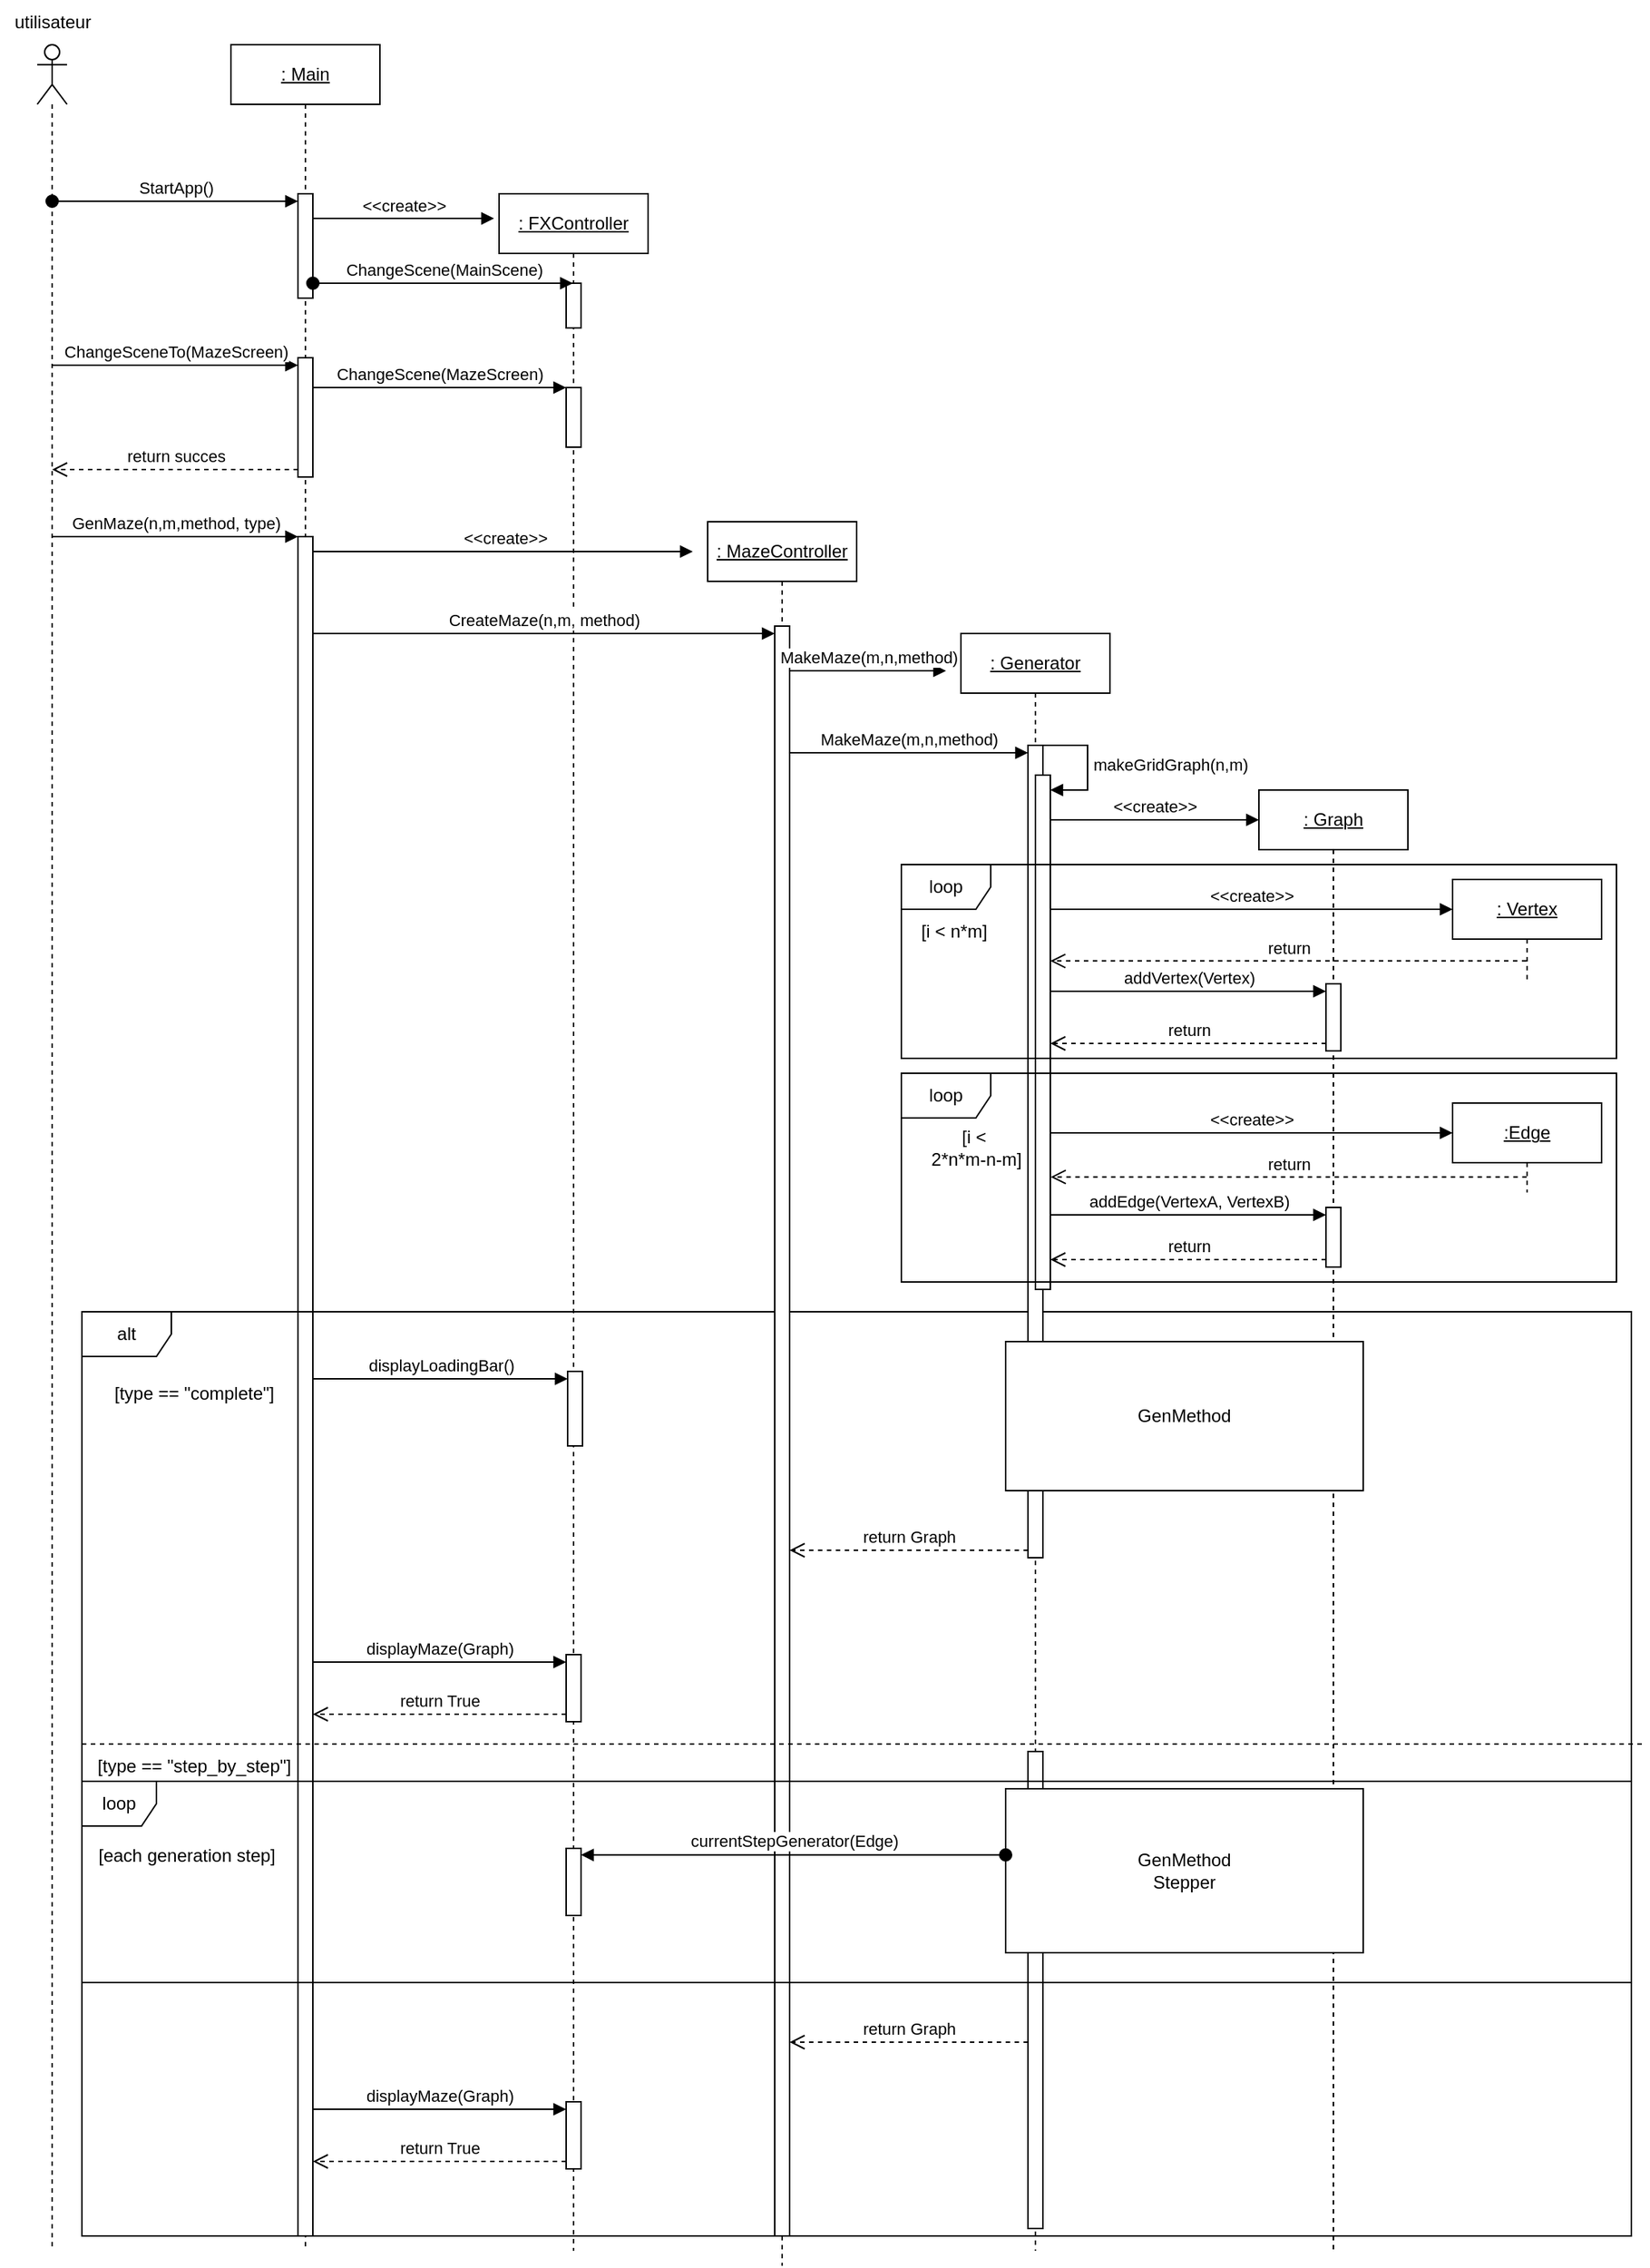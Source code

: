 <mxfile>
    <diagram name="Page-1" id="IkOOb1YIsuJRBEpDu00r">
        <mxGraphModel dx="1649" dy="762" grid="1" gridSize="10" guides="1" tooltips="1" connect="1" arrows="1" fold="1" page="1" pageScale="1" pageWidth="827" pageHeight="1169" math="0" shadow="0">
            <root>
                <mxCell id="0"/>
                <mxCell id="1" parent="0"/>
                <mxCell id="ZBPYpFlRpq4H9dJQW1go-1" value="" style="shape=umlLifeline;perimeter=lifelinePerimeter;whiteSpace=wrap;html=1;container=1;dropTarget=0;collapsible=0;recursiveResize=0;outlineConnect=0;portConstraint=eastwest;newEdgeStyle={&quot;curved&quot;:0,&quot;rounded&quot;:0};participant=umlActor;" parent="1" vertex="1">
                    <mxGeometry x="30" y="160" width="20" height="1480" as="geometry"/>
                </mxCell>
                <mxCell id="ZBPYpFlRpq4H9dJQW1go-2" value="&lt;u&gt;: Main&lt;/u&gt;" style="shape=umlLifeline;perimeter=lifelinePerimeter;whiteSpace=wrap;html=1;container=1;dropTarget=0;collapsible=0;recursiveResize=0;outlineConnect=0;portConstraint=eastwest;newEdgeStyle={&quot;curved&quot;:0,&quot;rounded&quot;:0};" parent="1" vertex="1">
                    <mxGeometry x="160" y="160" width="100" height="1480" as="geometry"/>
                </mxCell>
                <mxCell id="ZBPYpFlRpq4H9dJQW1go-7" value="" style="html=1;points=[[0,0,0,0,5],[0,1,0,0,-5],[1,0,0,0,5],[1,1,0,0,-5]];perimeter=orthogonalPerimeter;outlineConnect=0;targetShapes=umlLifeline;portConstraint=eastwest;newEdgeStyle={&quot;curved&quot;:0,&quot;rounded&quot;:0};" parent="ZBPYpFlRpq4H9dJQW1go-2" vertex="1">
                    <mxGeometry x="45" y="100" width="10" height="70" as="geometry"/>
                </mxCell>
                <mxCell id="ZBPYpFlRpq4H9dJQW1go-14" value="" style="html=1;points=[[0,0,0,0,5],[0,1,0,0,-5],[1,0,0,0,5],[1,1,0,0,-5]];perimeter=orthogonalPerimeter;outlineConnect=0;targetShapes=umlLifeline;portConstraint=eastwest;newEdgeStyle={&quot;curved&quot;:0,&quot;rounded&quot;:0};" parent="ZBPYpFlRpq4H9dJQW1go-2" vertex="1">
                    <mxGeometry x="45" y="210" width="10" height="80" as="geometry"/>
                </mxCell>
                <mxCell id="ZBPYpFlRpq4H9dJQW1go-20" value="" style="html=1;points=[[0,0,0,0,5],[0,1,0,0,-5],[1,0,0,0,5],[1,1,0,0,-5]];perimeter=orthogonalPerimeter;outlineConnect=0;targetShapes=umlLifeline;portConstraint=eastwest;newEdgeStyle={&quot;curved&quot;:0,&quot;rounded&quot;:0};" parent="ZBPYpFlRpq4H9dJQW1go-2" vertex="1">
                    <mxGeometry x="45" y="330" width="10" height="1140" as="geometry"/>
                </mxCell>
                <mxCell id="ZBPYpFlRpq4H9dJQW1go-3" value="utilisateur" style="text;html=1;align=center;verticalAlign=middle;resizable=0;points=[];autosize=1;strokeColor=none;fillColor=none;" parent="1" vertex="1">
                    <mxGeometry x="5" y="130" width="70" height="30" as="geometry"/>
                </mxCell>
                <mxCell id="ZBPYpFlRpq4H9dJQW1go-6" value="&amp;lt;&amp;lt;create&amp;gt;&amp;gt;" style="html=1;verticalAlign=bottom;endArrow=block;curved=0;rounded=0;entryX=-0.034;entryY=0.012;entryDx=0;entryDy=0;entryPerimeter=0;" parent="1" source="ZBPYpFlRpq4H9dJQW1go-7" target="ZBPYpFlRpq4H9dJQW1go-9" edge="1">
                    <mxGeometry x="0.007" width="80" relative="1" as="geometry">
                        <mxPoint x="220" y="270" as="sourcePoint"/>
                        <mxPoint x="330" y="270" as="targetPoint"/>
                        <mxPoint as="offset"/>
                    </mxGeometry>
                </mxCell>
                <mxCell id="ZBPYpFlRpq4H9dJQW1go-8" value="StartApp()" style="html=1;verticalAlign=bottom;startArrow=oval;endArrow=block;startSize=8;curved=0;rounded=0;entryX=0;entryY=0;entryDx=0;entryDy=5;" parent="1" source="ZBPYpFlRpq4H9dJQW1go-1" target="ZBPYpFlRpq4H9dJQW1go-7" edge="1">
                    <mxGeometry relative="1" as="geometry">
                        <mxPoint x="135" y="265" as="sourcePoint"/>
                    </mxGeometry>
                </mxCell>
                <mxCell id="ZBPYpFlRpq4H9dJQW1go-9" value="&lt;u&gt;: FXController&lt;/u&gt;" style="shape=umlLifeline;perimeter=lifelinePerimeter;whiteSpace=wrap;html=1;container=1;dropTarget=0;collapsible=0;recursiveResize=0;outlineConnect=0;portConstraint=eastwest;newEdgeStyle={&quot;curved&quot;:0,&quot;rounded&quot;:0};" parent="1" vertex="1">
                    <mxGeometry x="340" y="260" width="100" height="1380" as="geometry"/>
                </mxCell>
                <mxCell id="ZBPYpFlRpq4H9dJQW1go-11" value="" style="html=1;points=[[0,0,0,0,5],[0,1,0,0,-5],[1,0,0,0,5],[1,1,0,0,-5]];perimeter=orthogonalPerimeter;outlineConnect=0;targetShapes=umlLifeline;portConstraint=eastwest;newEdgeStyle={&quot;curved&quot;:0,&quot;rounded&quot;:0};" parent="ZBPYpFlRpq4H9dJQW1go-9" vertex="1">
                    <mxGeometry x="45" y="60" width="10" height="30" as="geometry"/>
                </mxCell>
                <mxCell id="ZBPYpFlRpq4H9dJQW1go-18" value="" style="html=1;points=[[0,0,0,0,5],[0,1,0,0,-5],[1,0,0,0,5],[1,1,0,0,-5]];perimeter=orthogonalPerimeter;outlineConnect=0;targetShapes=umlLifeline;portConstraint=eastwest;newEdgeStyle={&quot;curved&quot;:0,&quot;rounded&quot;:0};" parent="ZBPYpFlRpq4H9dJQW1go-9" vertex="1">
                    <mxGeometry x="45" y="130" width="10" height="40" as="geometry"/>
                </mxCell>
                <mxCell id="12" value="" style="html=1;points=[[0,0,0,0,5],[0,1,0,0,-5],[1,0,0,0,5],[1,1,0,0,-5]];perimeter=orthogonalPerimeter;outlineConnect=0;targetShapes=umlLifeline;portConstraint=eastwest;newEdgeStyle={&quot;curved&quot;:0,&quot;rounded&quot;:0};" vertex="1" parent="ZBPYpFlRpq4H9dJQW1go-9">
                    <mxGeometry x="45" y="1110" width="10" height="45" as="geometry"/>
                </mxCell>
                <mxCell id="20" value="" style="html=1;points=[[0,0,0,0,5],[0,1,0,0,-5],[1,0,0,0,5],[1,1,0,0,-5]];perimeter=orthogonalPerimeter;outlineConnect=0;targetShapes=umlLifeline;portConstraint=eastwest;newEdgeStyle={&quot;curved&quot;:0,&quot;rounded&quot;:0};" vertex="1" parent="ZBPYpFlRpq4H9dJQW1go-9">
                    <mxGeometry x="45" y="1280" width="10" height="45" as="geometry"/>
                </mxCell>
                <mxCell id="21" value="displayMaze(Graph)" style="html=1;verticalAlign=bottom;endArrow=block;curved=0;rounded=0;entryX=0;entryY=0;entryDx=0;entryDy=5;" edge="1" parent="ZBPYpFlRpq4H9dJQW1go-9" target="20">
                    <mxGeometry relative="1" as="geometry">
                        <mxPoint x="-125" y="1285" as="sourcePoint"/>
                    </mxGeometry>
                </mxCell>
                <mxCell id="22" value="return True" style="html=1;verticalAlign=bottom;endArrow=open;dashed=1;endSize=8;curved=0;rounded=0;exitX=0;exitY=1;exitDx=0;exitDy=-5;" edge="1" parent="ZBPYpFlRpq4H9dJQW1go-9" source="20">
                    <mxGeometry relative="1" as="geometry">
                        <mxPoint x="-125" y="1320" as="targetPoint"/>
                    </mxGeometry>
                </mxCell>
                <mxCell id="ZBPYpFlRpq4H9dJQW1go-10" value="ChangeScene(MainScene)" style="html=1;verticalAlign=bottom;startArrow=oval;endArrow=block;startSize=8;curved=0;rounded=0;" parent="1" source="ZBPYpFlRpq4H9dJQW1go-7" target="ZBPYpFlRpq4H9dJQW1go-9" edge="1">
                    <mxGeometry relative="1" as="geometry">
                        <mxPoint x="50" y="275" as="sourcePoint"/>
                        <mxPoint x="215" y="275" as="targetPoint"/>
                        <Array as="points">
                            <mxPoint x="380" y="320"/>
                        </Array>
                    </mxGeometry>
                </mxCell>
                <mxCell id="ZBPYpFlRpq4H9dJQW1go-15" value="ChangeSceneTo(MazeScreen)" style="html=1;verticalAlign=bottom;endArrow=block;curved=0;rounded=0;entryX=0;entryY=0;entryDx=0;entryDy=5;" parent="1" source="ZBPYpFlRpq4H9dJQW1go-1" target="ZBPYpFlRpq4H9dJQW1go-14" edge="1">
                    <mxGeometry relative="1" as="geometry">
                        <mxPoint x="135" y="375" as="sourcePoint"/>
                    </mxGeometry>
                </mxCell>
                <mxCell id="ZBPYpFlRpq4H9dJQW1go-16" value="return succes" style="html=1;verticalAlign=bottom;endArrow=open;dashed=1;endSize=8;curved=0;rounded=0;exitX=0;exitY=1;exitDx=0;exitDy=-5;" parent="1" source="ZBPYpFlRpq4H9dJQW1go-14" target="ZBPYpFlRpq4H9dJQW1go-1" edge="1">
                    <mxGeometry relative="1" as="geometry">
                        <mxPoint x="135" y="445" as="targetPoint"/>
                    </mxGeometry>
                </mxCell>
                <mxCell id="ZBPYpFlRpq4H9dJQW1go-17" value="ChangeScene(MazeScreen)" style="html=1;verticalAlign=bottom;endArrow=block;curved=0;rounded=0;entryX=0;entryY=0;entryDx=0;entryDy=5;" parent="1" source="ZBPYpFlRpq4H9dJQW1go-14" edge="1">
                    <mxGeometry relative="1" as="geometry">
                        <mxPoint x="220" y="390" as="sourcePoint"/>
                        <mxPoint x="385" y="390" as="targetPoint"/>
                    </mxGeometry>
                </mxCell>
                <mxCell id="ZBPYpFlRpq4H9dJQW1go-19" value="GenMaze(n,m,method, type)" style="html=1;verticalAlign=bottom;endArrow=block;curved=0;rounded=0;entryX=0;entryY=0;entryDx=0;entryDy=5;" parent="1" edge="1">
                    <mxGeometry relative="1" as="geometry">
                        <mxPoint x="40" y="490" as="sourcePoint"/>
                        <mxPoint x="205" y="490" as="targetPoint"/>
                    </mxGeometry>
                </mxCell>
                <mxCell id="ZBPYpFlRpq4H9dJQW1go-21" value="&lt;u&gt;: MazeController&lt;/u&gt;" style="shape=umlLifeline;perimeter=lifelinePerimeter;whiteSpace=wrap;html=1;container=1;dropTarget=0;collapsible=0;recursiveResize=0;outlineConnect=0;portConstraint=eastwest;newEdgeStyle={&quot;curved&quot;:0,&quot;rounded&quot;:0};" parent="1" vertex="1">
                    <mxGeometry x="480" y="480" width="100" height="1170" as="geometry"/>
                </mxCell>
                <mxCell id="ZBPYpFlRpq4H9dJQW1go-24" value="&amp;lt;&amp;lt;create&amp;gt;&amp;gt;" style="html=1;verticalAlign=bottom;endArrow=block;curved=0;rounded=0;" parent="1" source="ZBPYpFlRpq4H9dJQW1go-20" edge="1">
                    <mxGeometry x="0.007" width="80" relative="1" as="geometry">
                        <mxPoint x="220" y="500" as="sourcePoint"/>
                        <mxPoint x="470" y="500" as="targetPoint"/>
                        <mxPoint as="offset"/>
                    </mxGeometry>
                </mxCell>
                <mxCell id="ZBPYpFlRpq4H9dJQW1go-28" value="alt" style="shape=umlFrame;whiteSpace=wrap;html=1;pointerEvents=0;" parent="1" vertex="1">
                    <mxGeometry x="60" y="1010" width="1040" height="620" as="geometry"/>
                </mxCell>
                <mxCell id="ZBPYpFlRpq4H9dJQW1go-29" value="[type == &quot;complete&quot;]" style="text;html=1;align=center;verticalAlign=middle;resizable=0;points=[];autosize=1;strokeColor=none;fillColor=none;" parent="1" vertex="1">
                    <mxGeometry x="70" y="1050" width="130" height="30" as="geometry"/>
                </mxCell>
                <mxCell id="ZBPYpFlRpq4H9dJQW1go-30" value="&lt;u&gt;: Generator&lt;/u&gt;" style="shape=umlLifeline;perimeter=lifelinePerimeter;whiteSpace=wrap;html=1;container=1;dropTarget=0;collapsible=0;recursiveResize=0;outlineConnect=0;portConstraint=eastwest;newEdgeStyle={&quot;curved&quot;:0,&quot;rounded&quot;:0};" parent="1" vertex="1">
                    <mxGeometry x="650" y="555" width="100" height="1085" as="geometry"/>
                </mxCell>
                <mxCell id="ZBPYpFlRpq4H9dJQW1go-35" value="" style="html=1;points=[[0,0,0,0,5],[0,1,0,0,-5],[1,0,0,0,5],[1,1,0,0,-5]];perimeter=orthogonalPerimeter;outlineConnect=0;targetShapes=umlLifeline;portConstraint=eastwest;newEdgeStyle={&quot;curved&quot;:0,&quot;rounded&quot;:0};" parent="ZBPYpFlRpq4H9dJQW1go-30" vertex="1">
                    <mxGeometry x="45" y="75" width="10" height="545" as="geometry"/>
                </mxCell>
                <mxCell id="ZBPYpFlRpq4H9dJQW1go-48" value="" style="html=1;points=[[0,0,0,0,5],[0,1,0,0,-5],[1,0,0,0,5],[1,1,0,0,-5]];perimeter=orthogonalPerimeter;outlineConnect=0;targetShapes=umlLifeline;portConstraint=eastwest;newEdgeStyle={&quot;curved&quot;:0,&quot;rounded&quot;:0};" parent="ZBPYpFlRpq4H9dJQW1go-30" vertex="1">
                    <mxGeometry x="50" y="95" width="10" height="345" as="geometry"/>
                </mxCell>
                <mxCell id="ZBPYpFlRpq4H9dJQW1go-49" value="makeGridGraph(n,m)" style="html=1;align=left;spacingLeft=2;endArrow=block;rounded=0;edgeStyle=orthogonalEdgeStyle;curved=0;rounded=0;" parent="ZBPYpFlRpq4H9dJQW1go-30" target="ZBPYpFlRpq4H9dJQW1go-48" edge="1">
                    <mxGeometry relative="1" as="geometry">
                        <mxPoint x="55" y="75" as="sourcePoint"/>
                        <Array as="points">
                            <mxPoint x="85" y="105"/>
                        </Array>
                    </mxGeometry>
                </mxCell>
                <mxCell id="3" value="" style="html=1;points=[[0,0,0,0,5],[0,1,0,0,-5],[1,0,0,0,5],[1,1,0,0,-5]];perimeter=orthogonalPerimeter;outlineConnect=0;targetShapes=umlLifeline;portConstraint=eastwest;newEdgeStyle={&quot;curved&quot;:0,&quot;rounded&quot;:0};" vertex="1" parent="ZBPYpFlRpq4H9dJQW1go-30">
                    <mxGeometry x="45" y="750" width="10" height="320" as="geometry"/>
                </mxCell>
                <mxCell id="ZBPYpFlRpq4H9dJQW1go-31" value="&lt;u&gt;: Graph&lt;/u&gt;" style="shape=umlLifeline;perimeter=lifelinePerimeter;whiteSpace=wrap;html=1;container=1;dropTarget=0;collapsible=0;recursiveResize=0;outlineConnect=0;portConstraint=eastwest;newEdgeStyle={&quot;curved&quot;:0,&quot;rounded&quot;:0};" parent="1" vertex="1">
                    <mxGeometry x="850" y="660" width="100" height="980" as="geometry"/>
                </mxCell>
                <mxCell id="ZBPYpFlRpq4H9dJQW1go-57" value="addVertex(Vertex)" style="html=1;verticalAlign=bottom;endArrow=block;curved=0;rounded=0;entryX=0;entryY=0;entryDx=0;entryDy=5;" parent="ZBPYpFlRpq4H9dJQW1go-31" target="ZBPYpFlRpq4H9dJQW1go-56" edge="1">
                    <mxGeometry relative="1" as="geometry">
                        <mxPoint x="-140.0" y="135" as="sourcePoint"/>
                    </mxGeometry>
                </mxCell>
                <mxCell id="ZBPYpFlRpq4H9dJQW1go-58" value="return" style="html=1;verticalAlign=bottom;endArrow=open;dashed=1;endSize=8;curved=0;rounded=0;exitX=0;exitY=1;exitDx=0;exitDy=-5;" parent="ZBPYpFlRpq4H9dJQW1go-31" source="ZBPYpFlRpq4H9dJQW1go-56" edge="1">
                    <mxGeometry relative="1" as="geometry">
                        <mxPoint x="-140.0" y="170" as="targetPoint"/>
                    </mxGeometry>
                </mxCell>
                <mxCell id="ZBPYpFlRpq4H9dJQW1go-56" value="" style="html=1;points=[[0,0,0,0,5],[0,1,0,0,-5],[1,0,0,0,5],[1,1,0,0,-5]];perimeter=orthogonalPerimeter;outlineConnect=0;targetShapes=umlLifeline;portConstraint=eastwest;newEdgeStyle={&quot;curved&quot;:0,&quot;rounded&quot;:0};" parent="ZBPYpFlRpq4H9dJQW1go-31" vertex="1">
                    <mxGeometry x="45" y="130" width="10" height="45" as="geometry"/>
                </mxCell>
                <mxCell id="ZBPYpFlRpq4H9dJQW1go-63" value="" style="html=1;points=[[0,0,0,0,5],[0,1,0,0,-5],[1,0,0,0,5],[1,1,0,0,-5]];perimeter=orthogonalPerimeter;outlineConnect=0;targetShapes=umlLifeline;portConstraint=eastwest;newEdgeStyle={&quot;curved&quot;:0,&quot;rounded&quot;:0};" parent="ZBPYpFlRpq4H9dJQW1go-31" vertex="1">
                    <mxGeometry x="45" y="280" width="10" height="40" as="geometry"/>
                </mxCell>
                <mxCell id="ZBPYpFlRpq4H9dJQW1go-32" value="" style="html=1;points=[[0,0,0,0,5],[0,1,0,0,-5],[1,0,0,0,5],[1,1,0,0,-5]];perimeter=orthogonalPerimeter;outlineConnect=0;targetShapes=umlLifeline;portConstraint=eastwest;newEdgeStyle={&quot;curved&quot;:0,&quot;rounded&quot;:0};" parent="1" vertex="1">
                    <mxGeometry x="525" y="550" width="10" height="1080" as="geometry"/>
                </mxCell>
                <mxCell id="ZBPYpFlRpq4H9dJQW1go-33" value="CreateMaze(n,m, method)" style="html=1;verticalAlign=bottom;endArrow=block;curved=0;rounded=0;entryX=0;entryY=0;entryDx=0;entryDy=5;" parent="1" source="ZBPYpFlRpq4H9dJQW1go-20" target="ZBPYpFlRpq4H9dJQW1go-32" edge="1">
                    <mxGeometry relative="1" as="geometry">
                        <mxPoint x="455" y="555" as="sourcePoint"/>
                    </mxGeometry>
                </mxCell>
                <mxCell id="ZBPYpFlRpq4H9dJQW1go-36" value="MakeMaze(m,n,method)" style="html=1;verticalAlign=bottom;endArrow=block;curved=0;rounded=0;entryX=0;entryY=0;entryDx=0;entryDy=5;" parent="1" source="ZBPYpFlRpq4H9dJQW1go-32" target="ZBPYpFlRpq4H9dJQW1go-35" edge="1">
                    <mxGeometry relative="1" as="geometry">
                        <mxPoint x="595" y="655" as="sourcePoint"/>
                    </mxGeometry>
                </mxCell>
                <mxCell id="ZBPYpFlRpq4H9dJQW1go-37" value="return Graph" style="html=1;verticalAlign=bottom;endArrow=open;dashed=1;endSize=8;curved=0;rounded=0;exitX=0;exitY=1;exitDx=0;exitDy=-5;" parent="1" source="ZBPYpFlRpq4H9dJQW1go-35" target="ZBPYpFlRpq4H9dJQW1go-32" edge="1">
                    <mxGeometry relative="1" as="geometry">
                        <mxPoint x="595" y="725" as="targetPoint"/>
                    </mxGeometry>
                </mxCell>
                <mxCell id="ZBPYpFlRpq4H9dJQW1go-47" value="MakeMaze(m,n,method)" style="html=1;verticalAlign=bottom;endArrow=block;curved=0;rounded=0;" parent="1" edge="1">
                    <mxGeometry relative="1" as="geometry">
                        <mxPoint x="535" y="580" as="sourcePoint"/>
                        <mxPoint x="640" y="580" as="targetPoint"/>
                    </mxGeometry>
                </mxCell>
                <mxCell id="ZBPYpFlRpq4H9dJQW1go-50" value="&amp;lt;&amp;lt;create&amp;gt;&amp;gt;" style="html=1;verticalAlign=bottom;endArrow=block;curved=0;rounded=0;" parent="1" edge="1">
                    <mxGeometry relative="1" as="geometry">
                        <mxPoint x="710" y="680" as="sourcePoint"/>
                        <mxPoint x="850" y="680" as="targetPoint"/>
                    </mxGeometry>
                </mxCell>
                <mxCell id="ZBPYpFlRpq4H9dJQW1go-51" value="loop" style="shape=umlFrame;whiteSpace=wrap;html=1;pointerEvents=0;" parent="1" vertex="1">
                    <mxGeometry x="610" y="710" width="480" height="130" as="geometry"/>
                </mxCell>
                <mxCell id="ZBPYpFlRpq4H9dJQW1go-52" value="&lt;u&gt;: Vertex&lt;/u&gt;" style="shape=umlLifeline;perimeter=lifelinePerimeter;whiteSpace=wrap;html=1;container=1;dropTarget=0;collapsible=0;recursiveResize=0;outlineConnect=0;portConstraint=eastwest;newEdgeStyle={&quot;curved&quot;:0,&quot;rounded&quot;:0};" parent="1" vertex="1">
                    <mxGeometry x="980" y="720" width="100" height="70" as="geometry"/>
                </mxCell>
                <mxCell id="ZBPYpFlRpq4H9dJQW1go-54" value="&amp;lt;&amp;lt;create&amp;gt;&amp;gt;" style="html=1;verticalAlign=bottom;endArrow=block;curved=0;rounded=0;" parent="1" source="ZBPYpFlRpq4H9dJQW1go-48" edge="1">
                    <mxGeometry relative="1" as="geometry">
                        <mxPoint x="710" y="744.68" as="sourcePoint"/>
                        <mxPoint x="980" y="740" as="targetPoint"/>
                    </mxGeometry>
                </mxCell>
                <mxCell id="ZBPYpFlRpq4H9dJQW1go-55" value="return" style="html=1;verticalAlign=bottom;endArrow=open;dashed=1;endSize=8;curved=0;rounded=0;" parent="1" source="ZBPYpFlRpq4H9dJQW1go-52" edge="1">
                    <mxGeometry relative="1" as="geometry">
                        <mxPoint x="710" y="774.68" as="targetPoint"/>
                        <mxPoint x="870" y="774.68" as="sourcePoint"/>
                    </mxGeometry>
                </mxCell>
                <mxCell id="ZBPYpFlRpq4H9dJQW1go-59" value="loop" style="shape=umlFrame;whiteSpace=wrap;html=1;pointerEvents=0;" parent="1" vertex="1">
                    <mxGeometry x="610" y="850" width="480" height="140" as="geometry"/>
                </mxCell>
                <mxCell id="ZBPYpFlRpq4H9dJQW1go-60" value="&lt;u&gt;:Edge&lt;/u&gt;" style="shape=umlLifeline;perimeter=lifelinePerimeter;whiteSpace=wrap;html=1;container=1;dropTarget=0;collapsible=0;recursiveResize=0;outlineConnect=0;portConstraint=eastwest;newEdgeStyle={&quot;curved&quot;:0,&quot;rounded&quot;:0};" parent="1" vertex="1">
                    <mxGeometry x="980" y="870" width="100" height="60" as="geometry"/>
                </mxCell>
                <mxCell id="ZBPYpFlRpq4H9dJQW1go-61" value="&amp;lt;&amp;lt;create&amp;gt;&amp;gt;" style="html=1;verticalAlign=bottom;endArrow=block;curved=0;rounded=0;" parent="1" edge="1">
                    <mxGeometry relative="1" as="geometry">
                        <mxPoint x="710" y="890" as="sourcePoint"/>
                        <mxPoint x="980" y="890" as="targetPoint"/>
                    </mxGeometry>
                </mxCell>
                <mxCell id="ZBPYpFlRpq4H9dJQW1go-62" value="return" style="html=1;verticalAlign=bottom;endArrow=open;dashed=1;endSize=8;curved=0;rounded=0;" parent="1" edge="1">
                    <mxGeometry relative="1" as="geometry">
                        <mxPoint x="710.25" y="919.6" as="targetPoint"/>
                        <mxPoint x="1029.75" y="919.6" as="sourcePoint"/>
                    </mxGeometry>
                </mxCell>
                <mxCell id="ZBPYpFlRpq4H9dJQW1go-64" value="addEdge(VertexA, VertexB)" style="html=1;verticalAlign=bottom;endArrow=block;curved=0;rounded=0;entryX=0;entryY=0;entryDx=0;entryDy=5;" parent="1" source="ZBPYpFlRpq4H9dJQW1go-48" target="ZBPYpFlRpq4H9dJQW1go-63" edge="1">
                    <mxGeometry relative="1" as="geometry">
                        <mxPoint x="825" y="925" as="sourcePoint"/>
                    </mxGeometry>
                </mxCell>
                <mxCell id="ZBPYpFlRpq4H9dJQW1go-65" value="return" style="html=1;verticalAlign=bottom;endArrow=open;dashed=1;endSize=8;curved=0;rounded=0;exitX=0;exitY=1;exitDx=0;exitDy=-5;" parent="1" source="ZBPYpFlRpq4H9dJQW1go-63" target="ZBPYpFlRpq4H9dJQW1go-48" edge="1">
                    <mxGeometry relative="1" as="geometry">
                        <mxPoint x="825" y="995" as="targetPoint"/>
                    </mxGeometry>
                </mxCell>
                <mxCell id="ZBPYpFlRpq4H9dJQW1go-66" value="[i &amp;lt; n*m]" style="text;html=1;align=center;verticalAlign=middle;resizable=0;points=[];autosize=1;strokeColor=none;fillColor=none;" parent="1" vertex="1">
                    <mxGeometry x="610" y="740" width="70" height="30" as="geometry"/>
                </mxCell>
                <mxCell id="ZBPYpFlRpq4H9dJQW1go-67" value="[i &amp;lt;&amp;nbsp;&lt;div&gt;2*n*m-n-m]&lt;/div&gt;" style="text;html=1;align=center;verticalAlign=middle;resizable=0;points=[];autosize=1;strokeColor=none;fillColor=none;" parent="1" vertex="1">
                    <mxGeometry x="620" y="880" width="80" height="40" as="geometry"/>
                </mxCell>
                <mxCell id="ZBPYpFlRpq4H9dJQW1go-69" value="GenMethod" style="html=1;whiteSpace=wrap;" parent="1" vertex="1">
                    <mxGeometry x="680" y="1030" width="240" height="100" as="geometry"/>
                </mxCell>
                <mxCell id="ZBPYpFlRpq4H9dJQW1go-91" value="" style="endArrow=none;dashed=1;html=1;rounded=0;exitX=0;exitY=0.545;exitDx=0;exitDy=0;exitPerimeter=0;" parent="1" edge="1">
                    <mxGeometry width="50" height="50" relative="1" as="geometry">
                        <mxPoint x="60" y="1300" as="sourcePoint"/>
                        <mxPoint x="1110" y="1300" as="targetPoint"/>
                    </mxGeometry>
                </mxCell>
                <mxCell id="ZBPYpFlRpq4H9dJQW1go-92" value="[type == &quot;step_by_step&quot;]" style="text;html=1;align=center;verticalAlign=middle;resizable=0;points=[];autosize=1;strokeColor=none;fillColor=none;" parent="1" vertex="1">
                    <mxGeometry x="60" y="1300" width="150" height="30" as="geometry"/>
                </mxCell>
                <mxCell id="ZBPYpFlRpq4H9dJQW1go-93" value="" style="html=1;points=[[0,0,0,0,5],[0,1,0,0,-5],[1,0,0,0,5],[1,1,0,0,-5]];perimeter=orthogonalPerimeter;outlineConnect=0;targetShapes=umlLifeline;portConstraint=eastwest;newEdgeStyle={&quot;curved&quot;:0,&quot;rounded&quot;:0};" parent="1" vertex="1">
                    <mxGeometry x="385" y="1240" width="10" height="45" as="geometry"/>
                </mxCell>
                <mxCell id="ZBPYpFlRpq4H9dJQW1go-94" value="displayMaze(Graph)" style="html=1;verticalAlign=bottom;endArrow=block;curved=0;rounded=0;entryX=0;entryY=0;entryDx=0;entryDy=5;" parent="1" source="ZBPYpFlRpq4H9dJQW1go-20" target="ZBPYpFlRpq4H9dJQW1go-93" edge="1">
                    <mxGeometry relative="1" as="geometry">
                        <mxPoint x="315" y="1250" as="sourcePoint"/>
                    </mxGeometry>
                </mxCell>
                <mxCell id="ZBPYpFlRpq4H9dJQW1go-95" value="return True" style="html=1;verticalAlign=bottom;endArrow=open;dashed=1;endSize=8;curved=0;rounded=0;exitX=0;exitY=1;exitDx=0;exitDy=-5;" parent="1" source="ZBPYpFlRpq4H9dJQW1go-93" target="ZBPYpFlRpq4H9dJQW1go-20" edge="1">
                    <mxGeometry relative="1" as="geometry">
                        <mxPoint x="315" y="1320" as="targetPoint"/>
                    </mxGeometry>
                </mxCell>
                <mxCell id="4" value="GenMethod&lt;div&gt;Stepper&lt;/div&gt;" style="html=1;whiteSpace=wrap;" vertex="1" parent="1">
                    <mxGeometry x="680" y="1330" width="240" height="110" as="geometry"/>
                </mxCell>
                <mxCell id="9" value="loop" style="shape=umlFrame;whiteSpace=wrap;html=1;pointerEvents=0;recursiveResize=0;container=1;collapsible=0;width=50;" vertex="1" parent="1">
                    <mxGeometry x="60" y="1325" width="1040" height="135" as="geometry"/>
                </mxCell>
                <mxCell id="11" value="[each generation step]" style="text;html=1;align=center;verticalAlign=middle;resizable=0;points=[];autosize=1;strokeColor=none;fillColor=none;" vertex="1" parent="9">
                    <mxGeometry y="35" width="140" height="30" as="geometry"/>
                </mxCell>
                <mxCell id="8" value="currentStepGenerator(Edge)" style="html=1;verticalAlign=bottom;startArrow=oval;startFill=1;endArrow=block;startSize=8;curved=0;rounded=0;" edge="1" parent="9" target="12">
                    <mxGeometry width="60" relative="1" as="geometry">
                        <mxPoint x="620" y="49.38" as="sourcePoint"/>
                        <mxPoint x="329.25" y="49.38" as="targetPoint"/>
                    </mxGeometry>
                </mxCell>
                <mxCell id="17" value="return Graph" style="html=1;verticalAlign=bottom;endArrow=open;dashed=1;endSize=8;curved=0;rounded=0;" edge="1" parent="9">
                    <mxGeometry relative="1" as="geometry">
                        <mxPoint x="475" y="175" as="targetPoint"/>
                        <mxPoint x="635" y="175" as="sourcePoint"/>
                    </mxGeometry>
                </mxCell>
                <mxCell id="14" value="" style="html=1;points=[[0,0,0,0,5],[0,1,0,0,-5],[1,0,0,0,5],[1,1,0,0,-5]];perimeter=orthogonalPerimeter;outlineConnect=0;targetShapes=umlLifeline;portConstraint=eastwest;newEdgeStyle={&quot;curved&quot;:0,&quot;rounded&quot;:0};" vertex="1" parent="1">
                    <mxGeometry x="386" y="1050" width="10" height="50" as="geometry"/>
                </mxCell>
                <mxCell id="15" value="displayLoadingBar()" style="html=1;verticalAlign=bottom;endArrow=block;curved=0;rounded=0;entryX=0;entryY=0;entryDx=0;entryDy=5;" edge="1" target="14" parent="1" source="ZBPYpFlRpq4H9dJQW1go-20">
                    <mxGeometry relative="1" as="geometry">
                        <mxPoint x="316" y="1055" as="sourcePoint"/>
                    </mxGeometry>
                </mxCell>
            </root>
        </mxGraphModel>
    </diagram>
</mxfile>